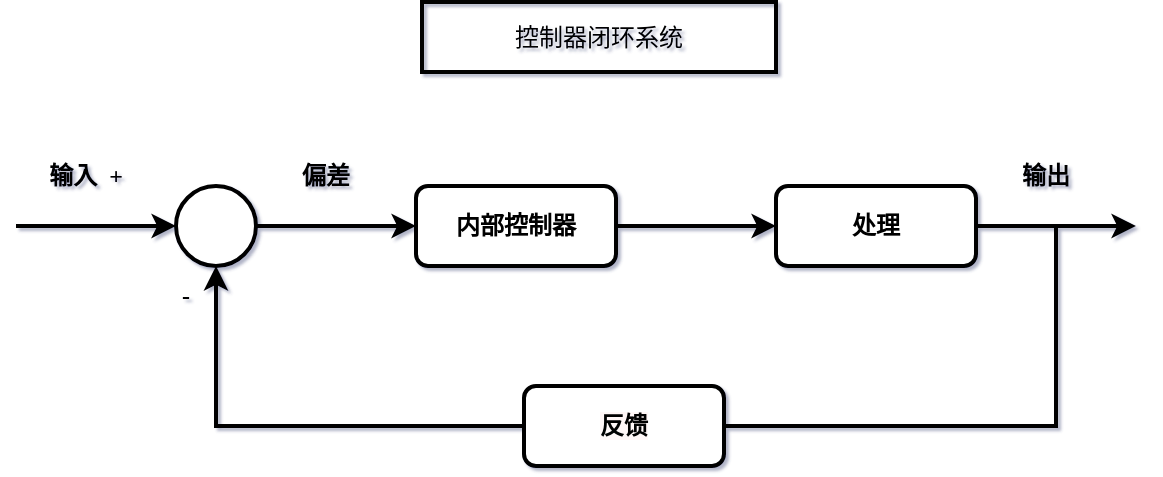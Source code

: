 <mxfile version="21.1.1" type="github">
  <diagram id="C5RBs43oDa-KdzZeNtuy" name="Page-1">
    <mxGraphModel dx="694" dy="377" grid="0" gridSize="10" guides="1" tooltips="1" connect="1" arrows="1" fold="1" page="1" pageScale="1" pageWidth="827" pageHeight="1169" background="none" math="0" shadow="1">
      <root>
        <mxCell id="WIyWlLk6GJQsqaUBKTNV-0" />
        <mxCell id="WIyWlLk6GJQsqaUBKTNV-1" parent="WIyWlLk6GJQsqaUBKTNV-0" />
        <mxCell id="mh1vXI5inr4Wv4df_WpW-0" value="&lt;font color=&quot;#030303&quot;&gt;控制器闭环系统&lt;/font&gt;" style="rounded=0;whiteSpace=wrap;html=1;fillColor=none;strokeColor=#000000;strokeWidth=2;" parent="WIyWlLk6GJQsqaUBKTNV-1" vertex="1">
          <mxGeometry x="330" y="244" width="177" height="35" as="geometry" />
        </mxCell>
        <mxCell id="mh1vXI5inr4Wv4df_WpW-1" value="" style="endArrow=classic;html=1;rounded=0;exitX=1;exitY=0.5;exitDx=0;exitDy=0;entryX=0;entryY=0.5;entryDx=0;entryDy=0;strokeWidth=2;" parent="WIyWlLk6GJQsqaUBKTNV-1" target="mh1vXI5inr4Wv4df_WpW-4" edge="1">
          <mxGeometry width="50" height="50" relative="1" as="geometry">
            <mxPoint x="127" y="356" as="sourcePoint" />
            <mxPoint x="207" y="356" as="targetPoint" />
          </mxGeometry>
        </mxCell>
        <mxCell id="mh1vXI5inr4Wv4df_WpW-3" value="输入&amp;nbsp; +" style="text;html=1;strokeColor=none;fillColor=none;align=center;verticalAlign=middle;whiteSpace=wrap;rounded=0;fontFamily=Comic Sans MS;fontStyle=1" parent="WIyWlLk6GJQsqaUBKTNV-1" vertex="1">
          <mxGeometry x="127" y="316" width="70" height="30" as="geometry" />
        </mxCell>
        <mxCell id="mh1vXI5inr4Wv4df_WpW-8" style="edgeStyle=orthogonalEdgeStyle;rounded=0;orthogonalLoop=1;jettySize=auto;html=1;exitX=1;exitY=0.5;exitDx=0;exitDy=0;fontFamily=Comic Sans MS;strokeWidth=2;" parent="WIyWlLk6GJQsqaUBKTNV-1" source="mh1vXI5inr4Wv4df_WpW-4" edge="1">
          <mxGeometry relative="1" as="geometry">
            <mxPoint x="327" y="356" as="targetPoint" />
          </mxGeometry>
        </mxCell>
        <mxCell id="mh1vXI5inr4Wv4df_WpW-4" value="" style="ellipse;whiteSpace=wrap;html=1;aspect=fixed;fontFamily=Comic Sans MS;strokeWidth=2;" parent="WIyWlLk6GJQsqaUBKTNV-1" vertex="1">
          <mxGeometry x="207" y="336" width="40" height="40" as="geometry" />
        </mxCell>
        <mxCell id="mh1vXI5inr4Wv4df_WpW-9" value="偏差" style="text;html=1;strokeColor=none;fillColor=none;align=center;verticalAlign=middle;whiteSpace=wrap;rounded=0;fontFamily=Comic Sans MS;fontStyle=1" parent="WIyWlLk6GJQsqaUBKTNV-1" vertex="1">
          <mxGeometry x="247" y="316" width="70" height="30" as="geometry" />
        </mxCell>
        <mxCell id="mh1vXI5inr4Wv4df_WpW-14" style="edgeStyle=orthogonalEdgeStyle;rounded=0;orthogonalLoop=1;jettySize=auto;html=1;exitX=1;exitY=0.5;exitDx=0;exitDy=0;fontFamily=Comic Sans MS;strokeWidth=2;" parent="WIyWlLk6GJQsqaUBKTNV-1" source="mh1vXI5inr4Wv4df_WpW-12" edge="1">
          <mxGeometry relative="1" as="geometry">
            <mxPoint x="507" y="356" as="targetPoint" />
          </mxGeometry>
        </mxCell>
        <mxCell id="mh1vXI5inr4Wv4df_WpW-12" value="&lt;b&gt;内部控制器&lt;/b&gt;" style="rounded=1;whiteSpace=wrap;html=1;fontFamily=Comic Sans MS;strokeWidth=2;" parent="WIyWlLk6GJQsqaUBKTNV-1" vertex="1">
          <mxGeometry x="327" y="336" width="100" height="40" as="geometry" />
        </mxCell>
        <mxCell id="mh1vXI5inr4Wv4df_WpW-17" style="edgeStyle=orthogonalEdgeStyle;rounded=0;orthogonalLoop=1;jettySize=auto;html=1;exitX=1;exitY=0.5;exitDx=0;exitDy=0;fontFamily=Comic Sans MS;strokeWidth=2;" parent="WIyWlLk6GJQsqaUBKTNV-1" source="mh1vXI5inr4Wv4df_WpW-15" edge="1">
          <mxGeometry relative="1" as="geometry">
            <mxPoint x="687" y="356" as="targetPoint" />
          </mxGeometry>
        </mxCell>
        <mxCell id="mh1vXI5inr4Wv4df_WpW-15" value="&lt;b&gt;&lt;font color=&quot;#000000&quot;&gt;处理&lt;/font&gt;&lt;/b&gt;" style="rounded=1;whiteSpace=wrap;html=1;fontFamily=Comic Sans MS;strokeWidth=2;" parent="WIyWlLk6GJQsqaUBKTNV-1" vertex="1">
          <mxGeometry x="507" y="336" width="100" height="40" as="geometry" />
        </mxCell>
        <mxCell id="mh1vXI5inr4Wv4df_WpW-18" value="输出" style="text;html=1;strokeColor=none;fillColor=none;align=center;verticalAlign=middle;whiteSpace=wrap;rounded=0;fontFamily=Comic Sans MS;fontStyle=1" parent="WIyWlLk6GJQsqaUBKTNV-1" vertex="1">
          <mxGeometry x="607" y="316" width="70" height="30" as="geometry" />
        </mxCell>
        <mxCell id="mh1vXI5inr4Wv4df_WpW-19" value="" style="endArrow=classic;html=1;rounded=0;fontFamily=Comic Sans MS;entryX=0.5;entryY=1;entryDx=0;entryDy=0;strokeWidth=2;" parent="WIyWlLk6GJQsqaUBKTNV-1" target="mh1vXI5inr4Wv4df_WpW-4" edge="1">
          <mxGeometry width="50" height="50" relative="1" as="geometry">
            <mxPoint x="647" y="356" as="sourcePoint" />
            <mxPoint x="227" y="456" as="targetPoint" />
            <Array as="points">
              <mxPoint x="647" y="456" />
              <mxPoint x="227" y="456" />
            </Array>
          </mxGeometry>
        </mxCell>
        <mxCell id="mh1vXI5inr4Wv4df_WpW-22" value="&lt;b style=&quot;background-color: rgb(255, 247, 247);&quot;&gt;反馈&lt;/b&gt;" style="rounded=1;whiteSpace=wrap;html=1;fontFamily=Comic Sans MS;strokeWidth=2;" parent="WIyWlLk6GJQsqaUBKTNV-1" vertex="1">
          <mxGeometry x="381" y="436" width="100" height="40" as="geometry" />
        </mxCell>
        <mxCell id="mh1vXI5inr4Wv4df_WpW-24" value="-" style="text;html=1;strokeColor=none;fillColor=none;align=center;verticalAlign=middle;whiteSpace=wrap;rounded=0;fontFamily=Comic Sans MS;fontStyle=1" parent="WIyWlLk6GJQsqaUBKTNV-1" vertex="1">
          <mxGeometry x="177" y="376" width="70" height="30" as="geometry" />
        </mxCell>
      </root>
    </mxGraphModel>
  </diagram>
</mxfile>

